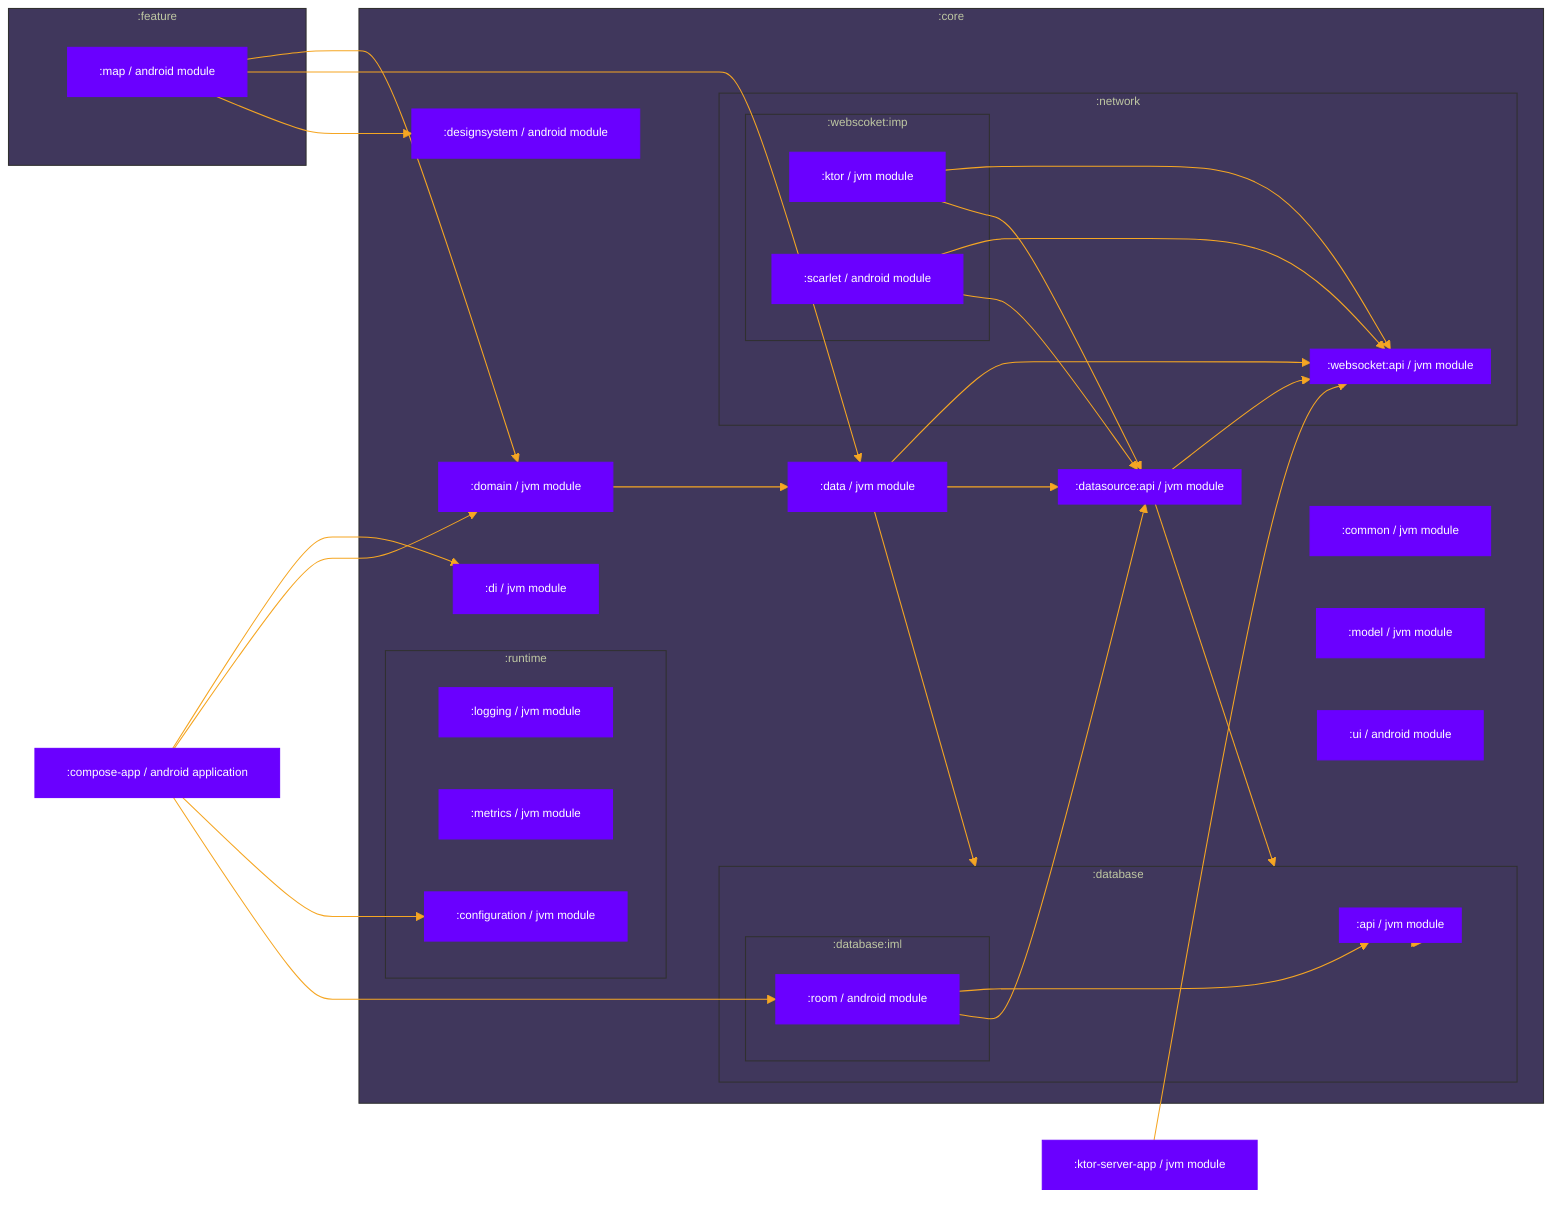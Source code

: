 %%{
  init: {
    'theme': 'base',
    'themeVariables': {"primaryTextColor":"#fff","primaryColor":"#6A00FF","primaryBorderColor":"#6A00FF","lineColor":"#f5a623","tertiaryColor":"#40375c","fontSize":"11px"}
  }
}%%

graph LR

    subgraph :core
        :common[":common / jvm module"]
        :data[":data / jvm module"]
        :designsystem[":designsystem / android module"]
        :domain[":domain / jvm module"]
        :model[":model / jvm module"]
        :di[":di / jvm module"]
        :ui[":ui / android module"]
        subgraph :database
            subgraph :api[":api / jvm module"]
            end
        end

        subgraph :network
            subgraph :webscoket:imp
                :ktor[":ktor / jvm module"]
                :scarlet[":scarlet / android module"]
            end
            subgraph :websocket:api[":websocket:api / jvm module"]
            end
        end

        subgraph :datasource:api[":datasource:api / jvm module"]
        end


        subgraph :database
            subgraph :database:iml
                :room[":room / android module"]
            end
        end

        subgraph :runtime
            :logging[":logging / jvm module"]
            :metrics[":metrics / jvm module"]
            :configuration[":configuration / jvm module"]

        end

    end


    subgraph :feature
        :map[":map / android module"]
    end
    :map --> :domain
    :map --> :data
    :map --> :designsystem

    :data --> :websocket:api
    :data --> :datasource:api
    :data --> :database --> :api

    :domain --> :data

    :datasource:api --> :database --> :api
    :datasource:api --> :websocket:api

    :compose-app[":compose-app / android application"] --> :di
    :compose-app --> :domain
    :compose-app --> :configuration
    :compose-app --> :room

    :room --> :api
    :room --> :datasource:api

    :ktor --> :websocket:api
    :ktor --> :datasource:api
    :scarlet --> :websocket:api
    :scarlet --> :datasource:api

    :ktor-server-app[":ktor-server-app / jvm module"] --> :websocket:api
